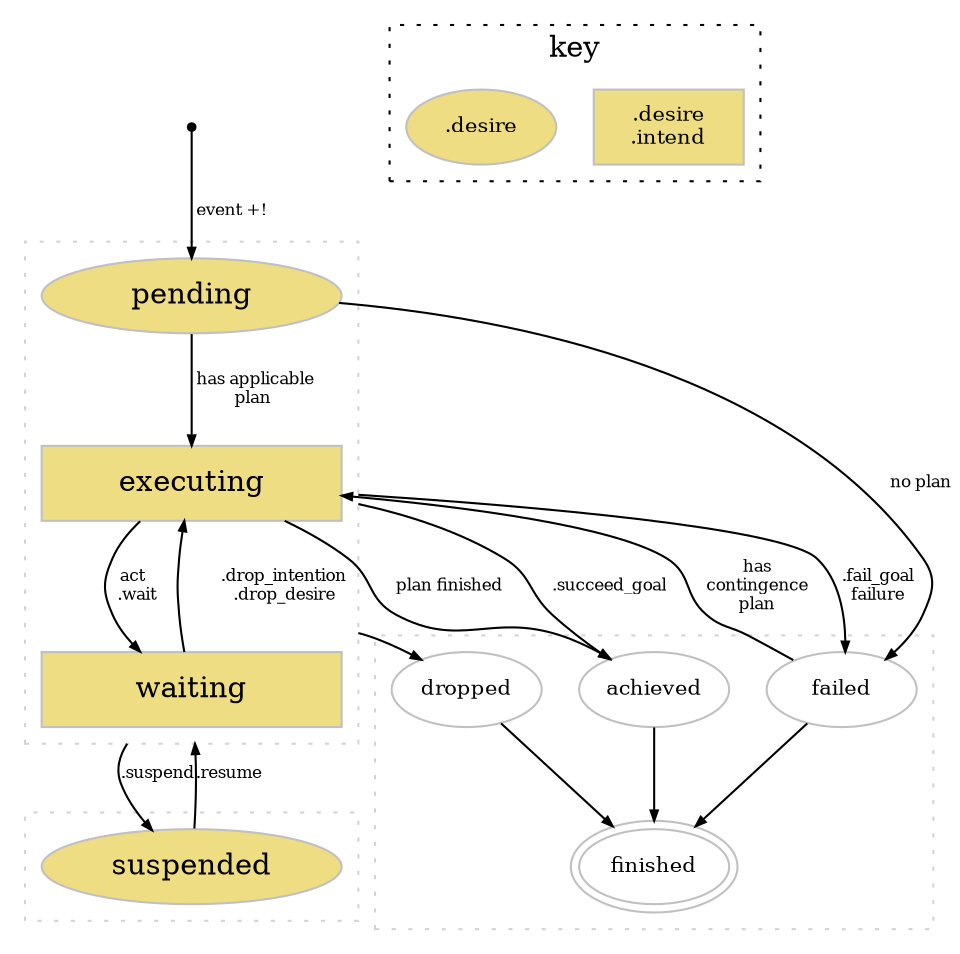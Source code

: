 // dot goal-states.gv -Tpdf -o goal-states.pdf

digraph goal_states {
   node [color=gray];

   compound=true;

   ENTRY[shape=point,color=black,label=""];
   //EXIT[shape=point,color=black,label=""];


   subgraph cluster1 {
      shape = rectangle; style=dotted; color=lightgrey;

      node [shape=oval,style=filled,color=gray, fillcolor="lightgoldenrod", fixedsize=shape,width=2];
      S [label="suspended"];
   }

   subgraph cluster2 {
     shape = rectangle; style=dotted; color=lightgrey;
     node [shape=oval,style=filled,color=gray, fillcolor="lightgoldenrod", fixedsize=shape,width=2];
     C [label="pending"];

     node [shape=rectangle,style="filled",fillcolor="lightgoldenrod",fixedsize=shape,width=2];
  	 E [label="executing"];
  	 P [label="waiting"];

     C->E[label=< has applicable<br/>plan<br/>>,fontsize="8",arrowsize=0.5];

     E->P[label=<act <br/> .wait<br/>>,fontsize="8",arrowsize=0.5];
     P->E[label=<>,fontsize="8",arrowsize=0.5];
   }

   subgraph cluster3 {
     //rankdir=LR;
     shape = rectangle; style=dotted; color=lightgrey;
     node [shape=oval,fillcolor=white,color=gray,style=filled,fixedsize=shape,width=1,fontsize="10"];
     A [label="achieved"];
     F [label="failed"];
     D [label="dropped"];
     T [label="finished",peripheries=2];

     {A,F,D} -> T [arrowsize=0.5];
   }

	 ENTRY->C[label=< event +!>,fontsize="8",arrowsize=0.5];

   C->F[label=< no plan<br/>>,fontsize="8",arrowsize=0.5];

   E->A[label=<plan finished>,fontsize="8",arrowsize=0.5];
   E->D[label=<.drop_intention<br/>.drop_desire>,fontsize="8",arrowsize=0.5,ltail=cluster2];

   E -> F [label=<.fail_goal<br/>failure>,fontsize="8",arrowsize=0.5,ltail=cluster2];
   E -> A [label=<.succeed_goal>,fontsize="8",arrowsize=0.5,ltail=cluster2];

   F -> E [label=<has<br/>contingence<br/>plan>,fontsize="8",arrowsize=0.5];

   P->S[label=<.suspend>,fontsize="8",arrowsize=0.5,ltail=cluster2];
   S->P[label=<.resume> ,fontsize="8",arrowsize=0.5,lhead=cluster2];

   subgraph cluster0 {
      label = "key";
      rankdir=LR; shape = rectangle; style=dotted;
      //key4 [label=<<i>^meta event</i> >, shape=plaintext,fontsize="10",];
      key2 [label=".desire\n.intend",shape=rectangle,style=filled,fontsize="10", fillcolor=lightgoldenrod,fixedsize=shape,width=1];
      key1 [label=".desire",   shape=oval,     style=filled,fontsize="10", fillcolor=lightgoldenrod,fixedsize=shape,width=1];
      //key3 [label="finished", shape=oval,     style=filled,fontsize="10", fillcolor=lightgrey,fixedsize=shape,width=1];
   }
}
